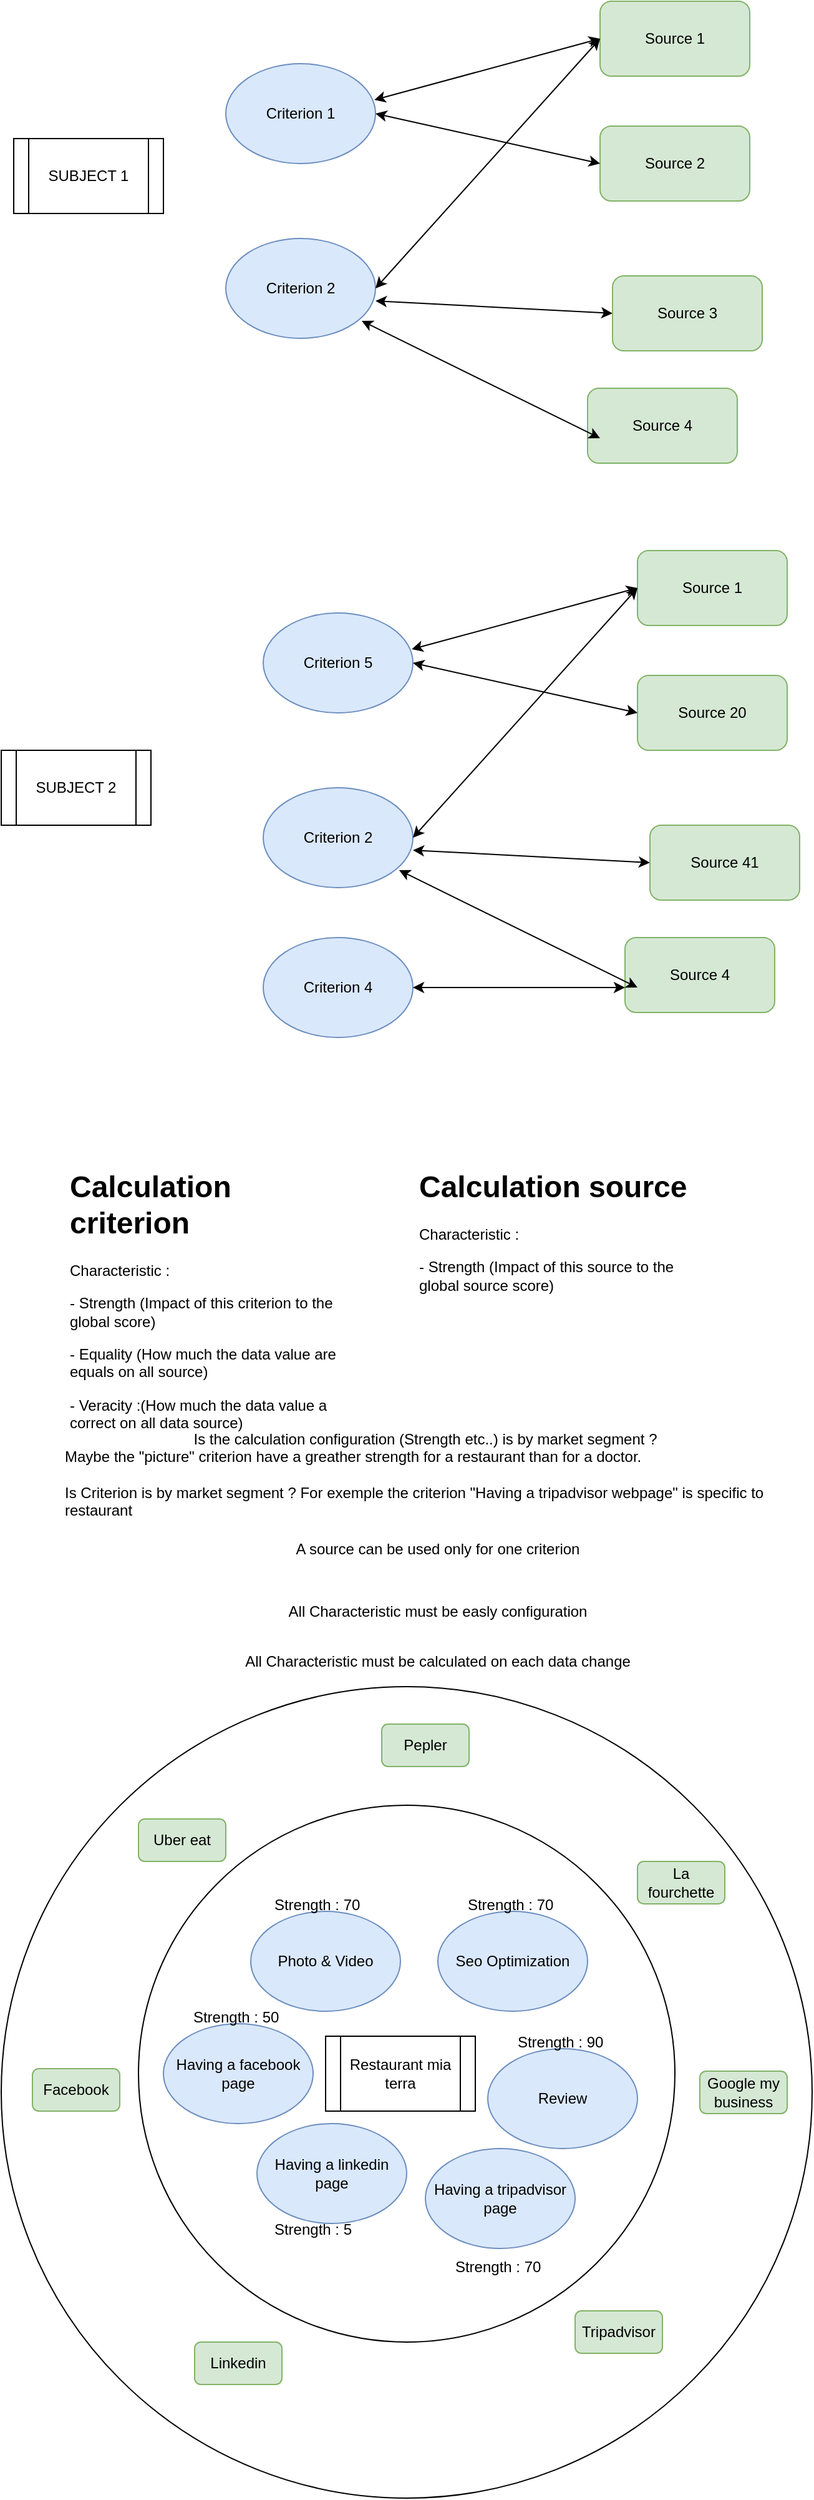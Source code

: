 <mxfile version="17.2.5" type="github"><diagram id="jeFWRLA8T4rqRnHM4xb7" name="Page-1"><mxGraphModel dx="1422" dy="762" grid="1" gridSize="10" guides="1" tooltips="1" connect="1" arrows="1" fold="1" page="1" pageScale="1" pageWidth="827" pageHeight="1169" math="0" shadow="0"><root><mxCell id="0"/><mxCell id="1" parent="0"/><mxCell id="eMcWHgDYrI_YnwCtjTug-53" value="" style="ellipse;whiteSpace=wrap;html=1;aspect=fixed;" parent="1" vertex="1"><mxGeometry x="50" y="1390" width="650" height="650" as="geometry"/></mxCell><mxCell id="eMcWHgDYrI_YnwCtjTug-54" value="" style="ellipse;whiteSpace=wrap;html=1;aspect=fixed;" parent="1" vertex="1"><mxGeometry x="160" y="1485" width="430" height="430" as="geometry"/></mxCell><mxCell id="eMcWHgDYrI_YnwCtjTug-1" value="Criterion 1" style="ellipse;whiteSpace=wrap;html=1;fillColor=#dae8fc;strokeColor=#6c8ebf;" parent="1" vertex="1"><mxGeometry x="230" y="90" width="120" height="80" as="geometry"/></mxCell><mxCell id="eMcWHgDYrI_YnwCtjTug-2" value="Source 1" style="rounded=1;whiteSpace=wrap;html=1;fillColor=#d5e8d4;strokeColor=#82b366;" parent="1" vertex="1"><mxGeometry x="530" y="40" width="120" height="60" as="geometry"/></mxCell><mxCell id="eMcWHgDYrI_YnwCtjTug-3" value="" style="endArrow=classic;startArrow=classic;html=1;rounded=0;exitX=0.992;exitY=0.363;exitDx=0;exitDy=0;exitPerimeter=0;entryX=0;entryY=0.5;entryDx=0;entryDy=0;" parent="1" source="eMcWHgDYrI_YnwCtjTug-1" target="eMcWHgDYrI_YnwCtjTug-2" edge="1"><mxGeometry width="50" height="50" relative="1" as="geometry"><mxPoint x="230" y="370" as="sourcePoint"/><mxPoint x="280" y="320" as="targetPoint"/></mxGeometry></mxCell><mxCell id="eMcWHgDYrI_YnwCtjTug-4" value="Source 2" style="rounded=1;whiteSpace=wrap;html=1;fillColor=#d5e8d4;strokeColor=#82b366;" parent="1" vertex="1"><mxGeometry x="530" y="140" width="120" height="60" as="geometry"/></mxCell><mxCell id="eMcWHgDYrI_YnwCtjTug-5" value="" style="endArrow=classic;startArrow=classic;html=1;rounded=0;exitX=1;exitY=0.5;exitDx=0;exitDy=0;entryX=0;entryY=0.5;entryDx=0;entryDy=0;" parent="1" source="eMcWHgDYrI_YnwCtjTug-1" target="eMcWHgDYrI_YnwCtjTug-4" edge="1"><mxGeometry width="50" height="50" relative="1" as="geometry"><mxPoint x="229.04" y="129.04" as="sourcePoint"/><mxPoint x="330" y="50" as="targetPoint"/></mxGeometry></mxCell><mxCell id="eMcWHgDYrI_YnwCtjTug-6" value="Criterion 2" style="ellipse;whiteSpace=wrap;html=1;fillColor=#dae8fc;strokeColor=#6c8ebf;" parent="1" vertex="1"><mxGeometry x="230" y="230" width="120" height="80" as="geometry"/></mxCell><mxCell id="eMcWHgDYrI_YnwCtjTug-7" value="" style="endArrow=classic;startArrow=classic;html=1;rounded=0;exitX=1;exitY=0.5;exitDx=0;exitDy=0;entryX=0;entryY=0.5;entryDx=0;entryDy=0;" parent="1" source="eMcWHgDYrI_YnwCtjTug-6" target="eMcWHgDYrI_YnwCtjTug-2" edge="1"><mxGeometry width="50" height="50" relative="1" as="geometry"><mxPoint x="280" y="150" as="sourcePoint"/><mxPoint x="490" y="280" as="targetPoint"/></mxGeometry></mxCell><mxCell id="eMcWHgDYrI_YnwCtjTug-8" value="" style="endArrow=classic;startArrow=classic;html=1;rounded=0;exitX=1;exitY=0.625;exitDx=0;exitDy=0;entryX=0;entryY=0.5;entryDx=0;entryDy=0;exitPerimeter=0;" parent="1" source="eMcWHgDYrI_YnwCtjTug-6" target="eMcWHgDYrI_YnwCtjTug-9" edge="1"><mxGeometry width="50" height="50" relative="1" as="geometry"><mxPoint x="264" y="290" as="sourcePoint"/><mxPoint x="530" y="470" as="targetPoint"/></mxGeometry></mxCell><mxCell id="eMcWHgDYrI_YnwCtjTug-9" value="Source 3" style="rounded=1;whiteSpace=wrap;html=1;fillColor=#d5e8d4;strokeColor=#82b366;" parent="1" vertex="1"><mxGeometry x="540" y="260" width="120" height="60" as="geometry"/></mxCell><mxCell id="eMcWHgDYrI_YnwCtjTug-10" value="Source 4" style="rounded=1;whiteSpace=wrap;html=1;fillColor=#d5e8d4;strokeColor=#82b366;" parent="1" vertex="1"><mxGeometry x="520" y="350" width="120" height="60" as="geometry"/></mxCell><mxCell id="eMcWHgDYrI_YnwCtjTug-11" value="" style="endArrow=classic;startArrow=classic;html=1;rounded=0;exitX=0.908;exitY=0.825;exitDx=0;exitDy=0;exitPerimeter=0;" parent="1" source="eMcWHgDYrI_YnwCtjTug-6" edge="1"><mxGeometry width="50" height="50" relative="1" as="geometry"><mxPoint x="300" y="320" as="sourcePoint"/><mxPoint x="530" y="390" as="targetPoint"/></mxGeometry></mxCell><mxCell id="eMcWHgDYrI_YnwCtjTug-12" value="&lt;h1&gt;Calculation criterion&lt;/h1&gt;&lt;p&gt;Characteristic :&lt;/p&gt;&lt;p&gt;- Strength (Impact of this criterion to the global score)&lt;/p&gt;&lt;p&gt;- Equality (How much the data value are equals on all source)&lt;/p&gt;&lt;p&gt;- Veracity :(How much the data value a correct on all data source)&lt;/p&gt;&lt;p&gt;&lt;br&gt;&lt;/p&gt;&lt;p&gt;&lt;br&gt;&lt;/p&gt;&lt;p&gt;&lt;br&gt;&lt;/p&gt;&lt;p&gt;&lt;br&gt;&lt;/p&gt;" style="text;html=1;strokeColor=none;fillColor=none;spacing=5;spacingTop=-20;whiteSpace=wrap;overflow=hidden;rounded=0;" parent="1" vertex="1"><mxGeometry x="100" y="970" width="240" height="220" as="geometry"/></mxCell><mxCell id="eMcWHgDYrI_YnwCtjTug-13" value="&lt;h1&gt;Calculation source&lt;/h1&gt;&lt;p&gt;Characteristic :&lt;/p&gt;&lt;p&gt;- Strength (Impact of this source to the global source score)&lt;/p&gt;&lt;p&gt;&lt;br&gt;&lt;/p&gt;&lt;p&gt;&lt;br&gt;&lt;/p&gt;&lt;p&gt;&lt;br&gt;&lt;/p&gt;&lt;p&gt;&lt;br&gt;&lt;/p&gt;" style="text;html=1;strokeColor=none;fillColor=none;spacing=5;spacingTop=-20;whiteSpace=wrap;overflow=hidden;rounded=0;" parent="1" vertex="1"><mxGeometry x="380" y="970" width="240" height="200" as="geometry"/></mxCell><mxCell id="eMcWHgDYrI_YnwCtjTug-14" value="Is the calculation configuration (Strength etc..) is by market segment ?&lt;br&gt;&lt;div style=&quot;text-align: left&quot;&gt;&lt;span&gt;Maybe the &quot;picture&quot; criterion have a greather strength for a restaurant than for a doctor.&lt;/span&gt;&lt;/div&gt;&lt;div style=&quot;text-align: left&quot;&gt;&lt;span&gt;&lt;br&gt;&lt;/span&gt;&lt;/div&gt;&lt;div style=&quot;text-align: left&quot;&gt;&lt;span&gt;Is Criterion is by market segment ? For exemple the criterion &quot;Having a tripadvisor webpage&quot; is specific to restaurant&lt;/span&gt;&lt;/div&gt;" style="text;html=1;strokeColor=none;fillColor=none;align=center;verticalAlign=middle;whiteSpace=wrap;rounded=0;" parent="1" vertex="1"><mxGeometry x="100" y="1190" width="580" height="60" as="geometry"/></mxCell><mxCell id="eMcWHgDYrI_YnwCtjTug-15" value="A source can be used only for one criterion" style="text;html=1;strokeColor=none;fillColor=none;align=center;verticalAlign=middle;whiteSpace=wrap;rounded=0;" parent="1" vertex="1"><mxGeometry x="110" y="1260" width="580" height="40" as="geometry"/></mxCell><mxCell id="eMcWHgDYrI_YnwCtjTug-16" value="All Characteristic must be easly configuration" style="text;html=1;strokeColor=none;fillColor=none;align=center;verticalAlign=middle;whiteSpace=wrap;rounded=0;" parent="1" vertex="1"><mxGeometry x="110" y="1310" width="580" height="40" as="geometry"/></mxCell><mxCell id="eMcWHgDYrI_YnwCtjTug-17" value="All Characteristic must be calculated on each data change" style="text;html=1;strokeColor=none;fillColor=none;align=center;verticalAlign=middle;whiteSpace=wrap;rounded=0;" parent="1" vertex="1"><mxGeometry x="110" y="1350" width="580" height="40" as="geometry"/></mxCell><mxCell id="eMcWHgDYrI_YnwCtjTug-20" value="SUBJECT 1" style="shape=process;whiteSpace=wrap;html=1;backgroundOutline=1;" parent="1" vertex="1"><mxGeometry x="60" y="150" width="120" height="60" as="geometry"/></mxCell><mxCell id="eMcWHgDYrI_YnwCtjTug-21" value="Criterion 5" style="ellipse;whiteSpace=wrap;html=1;fillColor=#dae8fc;strokeColor=#6c8ebf;" parent="1" vertex="1"><mxGeometry x="260" y="530" width="120" height="80" as="geometry"/></mxCell><mxCell id="eMcWHgDYrI_YnwCtjTug-22" value="Source 1" style="rounded=1;whiteSpace=wrap;html=1;fillColor=#d5e8d4;strokeColor=#82b366;" parent="1" vertex="1"><mxGeometry x="560" y="480" width="120" height="60" as="geometry"/></mxCell><mxCell id="eMcWHgDYrI_YnwCtjTug-23" value="" style="endArrow=classic;startArrow=classic;html=1;rounded=0;exitX=0.992;exitY=0.363;exitDx=0;exitDy=0;exitPerimeter=0;entryX=0;entryY=0.5;entryDx=0;entryDy=0;" parent="1" source="eMcWHgDYrI_YnwCtjTug-21" target="eMcWHgDYrI_YnwCtjTug-22" edge="1"><mxGeometry width="50" height="50" relative="1" as="geometry"><mxPoint x="260" y="810" as="sourcePoint"/><mxPoint x="310" y="760" as="targetPoint"/></mxGeometry></mxCell><mxCell id="eMcWHgDYrI_YnwCtjTug-24" value="Source 20" style="rounded=1;whiteSpace=wrap;html=1;fillColor=#d5e8d4;strokeColor=#82b366;" parent="1" vertex="1"><mxGeometry x="560" y="580" width="120" height="60" as="geometry"/></mxCell><mxCell id="eMcWHgDYrI_YnwCtjTug-25" value="" style="endArrow=classic;startArrow=classic;html=1;rounded=0;exitX=1;exitY=0.5;exitDx=0;exitDy=0;entryX=0;entryY=0.5;entryDx=0;entryDy=0;" parent="1" source="eMcWHgDYrI_YnwCtjTug-21" target="eMcWHgDYrI_YnwCtjTug-24" edge="1"><mxGeometry width="50" height="50" relative="1" as="geometry"><mxPoint x="259.04" y="569.04" as="sourcePoint"/><mxPoint x="360" y="490" as="targetPoint"/></mxGeometry></mxCell><mxCell id="eMcWHgDYrI_YnwCtjTug-26" value="Criterion 2" style="ellipse;whiteSpace=wrap;html=1;fillColor=#dae8fc;strokeColor=#6c8ebf;" parent="1" vertex="1"><mxGeometry x="260" y="670" width="120" height="80" as="geometry"/></mxCell><mxCell id="eMcWHgDYrI_YnwCtjTug-27" value="" style="endArrow=classic;startArrow=classic;html=1;rounded=0;exitX=1;exitY=0.5;exitDx=0;exitDy=0;entryX=0;entryY=0.5;entryDx=0;entryDy=0;" parent="1" source="eMcWHgDYrI_YnwCtjTug-26" target="eMcWHgDYrI_YnwCtjTug-22" edge="1"><mxGeometry width="50" height="50" relative="1" as="geometry"><mxPoint x="310" y="590" as="sourcePoint"/><mxPoint x="520" y="720" as="targetPoint"/></mxGeometry></mxCell><mxCell id="eMcWHgDYrI_YnwCtjTug-28" value="" style="endArrow=classic;startArrow=classic;html=1;rounded=0;exitX=1;exitY=0.625;exitDx=0;exitDy=0;entryX=0;entryY=0.5;entryDx=0;entryDy=0;exitPerimeter=0;" parent="1" source="eMcWHgDYrI_YnwCtjTug-26" target="eMcWHgDYrI_YnwCtjTug-29" edge="1"><mxGeometry width="50" height="50" relative="1" as="geometry"><mxPoint x="294" y="730" as="sourcePoint"/><mxPoint x="560" y="910" as="targetPoint"/></mxGeometry></mxCell><mxCell id="eMcWHgDYrI_YnwCtjTug-29" value="Source 41" style="rounded=1;whiteSpace=wrap;html=1;fillColor=#d5e8d4;strokeColor=#82b366;" parent="1" vertex="1"><mxGeometry x="570" y="700" width="120" height="60" as="geometry"/></mxCell><mxCell id="eMcWHgDYrI_YnwCtjTug-30" value="Source 4" style="rounded=1;whiteSpace=wrap;html=1;fillColor=#d5e8d4;strokeColor=#82b366;" parent="1" vertex="1"><mxGeometry x="550" y="790" width="120" height="60" as="geometry"/></mxCell><mxCell id="eMcWHgDYrI_YnwCtjTug-31" value="" style="endArrow=classic;startArrow=classic;html=1;rounded=0;exitX=0.908;exitY=0.825;exitDx=0;exitDy=0;exitPerimeter=0;" parent="1" source="eMcWHgDYrI_YnwCtjTug-26" edge="1"><mxGeometry width="50" height="50" relative="1" as="geometry"><mxPoint x="330" y="760" as="sourcePoint"/><mxPoint x="560" y="830" as="targetPoint"/></mxGeometry></mxCell><mxCell id="eMcWHgDYrI_YnwCtjTug-32" value="SUBJECT 2" style="shape=process;whiteSpace=wrap;html=1;backgroundOutline=1;" parent="1" vertex="1"><mxGeometry x="50" y="640" width="120" height="60" as="geometry"/></mxCell><mxCell id="eMcWHgDYrI_YnwCtjTug-33" value="Criterion 4" style="ellipse;whiteSpace=wrap;html=1;fillColor=#dae8fc;strokeColor=#6c8ebf;" parent="1" vertex="1"><mxGeometry x="260" y="790" width="120" height="80" as="geometry"/></mxCell><mxCell id="eMcWHgDYrI_YnwCtjTug-35" value="" style="endArrow=classic;startArrow=classic;html=1;rounded=0;exitX=1;exitY=0.5;exitDx=0;exitDy=0;" parent="1" source="eMcWHgDYrI_YnwCtjTug-33" edge="1"><mxGeometry width="50" height="50" relative="1" as="geometry"><mxPoint x="378.96" y="746" as="sourcePoint"/><mxPoint x="550" y="830" as="targetPoint"/></mxGeometry></mxCell><mxCell id="eMcWHgDYrI_YnwCtjTug-37" value="Photo &amp;amp; Video" style="ellipse;whiteSpace=wrap;html=1;fillColor=#dae8fc;strokeColor=#6c8ebf;" parent="1" vertex="1"><mxGeometry x="250" y="1570" width="120" height="80" as="geometry"/></mxCell><mxCell id="eMcWHgDYrI_YnwCtjTug-42" value="Seo Optimization" style="ellipse;whiteSpace=wrap;html=1;fillColor=#dae8fc;strokeColor=#6c8ebf;" parent="1" vertex="1"><mxGeometry x="400" y="1570" width="120" height="80" as="geometry"/></mxCell><mxCell id="eMcWHgDYrI_YnwCtjTug-48" value="Restaurant mia terra" style="shape=process;whiteSpace=wrap;html=1;backgroundOutline=1;" parent="1" vertex="1"><mxGeometry x="310" y="1670" width="120" height="60" as="geometry"/></mxCell><mxCell id="eMcWHgDYrI_YnwCtjTug-49" value="Having a facebook page" style="ellipse;whiteSpace=wrap;html=1;fillColor=#dae8fc;strokeColor=#6c8ebf;" parent="1" vertex="1"><mxGeometry x="180" y="1660" width="120" height="80" as="geometry"/></mxCell><mxCell id="eMcWHgDYrI_YnwCtjTug-51" value="Having a linkedin page" style="ellipse;whiteSpace=wrap;html=1;fillColor=#dae8fc;strokeColor=#6c8ebf;" parent="1" vertex="1"><mxGeometry x="255" y="1740" width="120" height="80" as="geometry"/></mxCell><mxCell id="eMcWHgDYrI_YnwCtjTug-52" value="Review" style="ellipse;whiteSpace=wrap;html=1;fillColor=#dae8fc;strokeColor=#6c8ebf;" parent="1" vertex="1"><mxGeometry x="440" y="1680" width="120" height="80" as="geometry"/></mxCell><mxCell id="eMcWHgDYrI_YnwCtjTug-55" value="Facebook" style="rounded=1;whiteSpace=wrap;html=1;fillColor=#d5e8d4;strokeColor=#82b366;" parent="1" vertex="1"><mxGeometry x="75" y="1696" width="70" height="34" as="geometry"/></mxCell><mxCell id="eMcWHgDYrI_YnwCtjTug-58" value="Linkedin&lt;span style=&quot;color: rgba(0 , 0 , 0 , 0) ; font-family: monospace ; font-size: 0px&quot;&gt;%3CmxGraphModel%3E%3Croot%3E%3CmxCell%20id%3D%220%22%2F%3E%3CmxCell%20id%3D%221%22%20parent%3D%220%22%2F%3E%3CmxCell%20id%3D%222%22%20value%3D%22Facebook%22%20style%3D%22rounded%3D1%3BwhiteSpace%3Dwrap%3Bhtml%3D1%3BfillColor%3D%23d5e8d4%3BstrokeColor%3D%2382b366%3B%22%20vertex%3D%221%22%20parent%3D%221%22%3E%3CmxGeometry%20x%3D%2275%22%20y%3D%221696%22%20width%3D%2270%22%20height%3D%2234%22%20as%3D%22geometry%22%2F%3E%3C%2FmxCell%3E%3C%2Froot%3E%3C%2FmxGraphModel%3E&lt;/span&gt;" style="rounded=1;whiteSpace=wrap;html=1;fillColor=#d5e8d4;strokeColor=#82b366;" parent="1" vertex="1"><mxGeometry x="205" y="1915" width="70" height="34" as="geometry"/></mxCell><mxCell id="eMcWHgDYrI_YnwCtjTug-59" value="Google my business" style="rounded=1;whiteSpace=wrap;html=1;fillColor=#d5e8d4;strokeColor=#82b366;" parent="1" vertex="1"><mxGeometry x="610" y="1698" width="70" height="34" as="geometry"/></mxCell><mxCell id="eMcWHgDYrI_YnwCtjTug-60" value="Tripadvisor" style="rounded=1;whiteSpace=wrap;html=1;fillColor=#d5e8d4;strokeColor=#82b366;" parent="1" vertex="1"><mxGeometry x="510" y="1890" width="70" height="34" as="geometry"/></mxCell><mxCell id="eMcWHgDYrI_YnwCtjTug-61" value="La fourchette" style="rounded=1;whiteSpace=wrap;html=1;fillColor=#d5e8d4;strokeColor=#82b366;" parent="1" vertex="1"><mxGeometry x="560" y="1530" width="70" height="34" as="geometry"/></mxCell><mxCell id="eMcWHgDYrI_YnwCtjTug-62" value="Pepler" style="rounded=1;whiteSpace=wrap;html=1;fillColor=#d5e8d4;strokeColor=#82b366;" parent="1" vertex="1"><mxGeometry x="355" y="1420" width="70" height="34" as="geometry"/></mxCell><mxCell id="eMcWHgDYrI_YnwCtjTug-63" value="Uber eat" style="rounded=1;whiteSpace=wrap;html=1;fillColor=#d5e8d4;strokeColor=#82b366;" parent="1" vertex="1"><mxGeometry x="160" y="1496" width="70" height="34" as="geometry"/></mxCell><mxCell id="eMcWHgDYrI_YnwCtjTug-64" value="Strength : 70&amp;nbsp;" style="text;html=1;strokeColor=none;fillColor=none;align=center;verticalAlign=middle;whiteSpace=wrap;rounded=0;" parent="1" vertex="1"><mxGeometry x="255" y="1560" width="100" height="10" as="geometry"/></mxCell><mxCell id="eMcWHgDYrI_YnwCtjTug-65" value="Strength : 70&amp;nbsp;" style="text;html=1;strokeColor=none;fillColor=none;align=center;verticalAlign=middle;whiteSpace=wrap;rounded=0;" parent="1" vertex="1"><mxGeometry x="410" y="1560" width="100" height="10" as="geometry"/></mxCell><mxCell id="eMcWHgDYrI_YnwCtjTug-66" value="Strength : 90&amp;nbsp;" style="text;html=1;strokeColor=none;fillColor=none;align=center;verticalAlign=middle;whiteSpace=wrap;rounded=0;" parent="1" vertex="1"><mxGeometry x="450" y="1670" width="100" height="10" as="geometry"/></mxCell><mxCell id="eMcWHgDYrI_YnwCtjTug-67" value="Strength : 5" style="text;html=1;strokeColor=none;fillColor=none;align=center;verticalAlign=middle;whiteSpace=wrap;rounded=0;" parent="1" vertex="1"><mxGeometry x="250" y="1820" width="100" height="10" as="geometry"/></mxCell><mxCell id="eMcWHgDYrI_YnwCtjTug-68" value="Strength : 50&amp;nbsp;" style="text;html=1;strokeColor=none;fillColor=none;align=center;verticalAlign=middle;whiteSpace=wrap;rounded=0;" parent="1" vertex="1"><mxGeometry x="190" y="1650" width="100" height="10" as="geometry"/></mxCell><mxCell id="eMcWHgDYrI_YnwCtjTug-69" value="Having a tripadvisor page" style="ellipse;whiteSpace=wrap;html=1;fillColor=#dae8fc;strokeColor=#6c8ebf;" parent="1" vertex="1"><mxGeometry x="390" y="1760" width="120" height="80" as="geometry"/></mxCell><mxCell id="eMcWHgDYrI_YnwCtjTug-71" value="Strength : 70&amp;nbsp;" style="text;html=1;strokeColor=none;fillColor=none;align=center;verticalAlign=middle;whiteSpace=wrap;rounded=0;" parent="1" vertex="1"><mxGeometry x="400" y="1850" width="100" height="10" as="geometry"/></mxCell></root></mxGraphModel></diagram></mxfile>